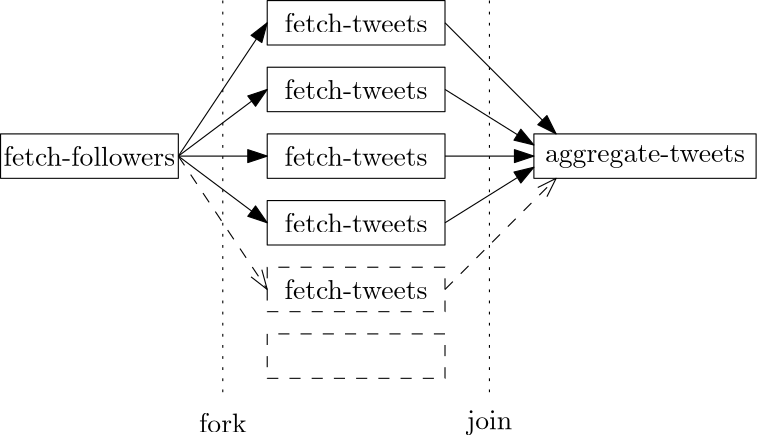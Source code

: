 <?xml version="1.0"?>
<!DOCTYPE ipe SYSTEM "ipe.dtd">
<ipe version="70005" creator="Ipe 7.1.5">
<info created="D:20141202003755" modified="D:20141202003803"/>
<ipestyle name="basic">
<symbol name="arrow/arc(spx)">
<path stroke="sym-stroke" fill="sym-stroke" pen="sym-pen">
0 0 m
-1 0.333 l
-1 -0.333 l
h
</path>
</symbol>
<symbol name="arrow/farc(spx)">
<path stroke="sym-stroke" fill="white" pen="sym-pen">
0 0 m
-1 0.333 l
-1 -0.333 l
h
</path>
</symbol>
<symbol name="mark/circle(sx)" transformations="translations">
<path fill="sym-stroke">
0.6 0 0 0.6 0 0 e
0.4 0 0 0.4 0 0 e
</path>
</symbol>
<symbol name="mark/disk(sx)" transformations="translations">
<path fill="sym-stroke">
0.6 0 0 0.6 0 0 e
</path>
</symbol>
<symbol name="mark/fdisk(sfx)" transformations="translations">
<group>
<path fill="sym-fill">
0.5 0 0 0.5 0 0 e
</path>
<path fill="sym-stroke" fillrule="eofill">
0.6 0 0 0.6 0 0 e
0.4 0 0 0.4 0 0 e
</path>
</group>
</symbol>
<symbol name="mark/box(sx)" transformations="translations">
<path fill="sym-stroke" fillrule="eofill">
-0.6 -0.6 m
0.6 -0.6 l
0.6 0.6 l
-0.6 0.6 l
h
-0.4 -0.4 m
0.4 -0.4 l
0.4 0.4 l
-0.4 0.4 l
h
</path>
</symbol>
<symbol name="mark/square(sx)" transformations="translations">
<path fill="sym-stroke">
-0.6 -0.6 m
0.6 -0.6 l
0.6 0.6 l
-0.6 0.6 l
h
</path>
</symbol>
<symbol name="mark/fsquare(sfx)" transformations="translations">
<group>
<path fill="sym-fill">
-0.5 -0.5 m
0.5 -0.5 l
0.5 0.5 l
-0.5 0.5 l
h
</path>
<path fill="sym-stroke" fillrule="eofill">
-0.6 -0.6 m
0.6 -0.6 l
0.6 0.6 l
-0.6 0.6 l
h
-0.4 -0.4 m
0.4 -0.4 l
0.4 0.4 l
-0.4 0.4 l
h
</path>
</group>
</symbol>
<symbol name="mark/cross(sx)" transformations="translations">
<group>
<path fill="sym-stroke">
-0.43 -0.57 m
0.57 0.43 l
0.43 0.57 l
-0.57 -0.43 l
h
</path>
<path fill="sym-stroke">
-0.43 0.57 m
0.57 -0.43 l
0.43 -0.57 l
-0.57 0.43 l
h
</path>
</group>
</symbol>
<symbol name="arrow/fnormal(spx)">
<path stroke="sym-stroke" fill="white" pen="sym-pen">
0 0 m
-1 0.333 l
-1 -0.333 l
h
</path>
</symbol>
<symbol name="arrow/pointed(spx)">
<path stroke="sym-stroke" fill="sym-stroke" pen="sym-pen">
0 0 m
-1 0.333 l
-0.8 0 l
-1 -0.333 l
h
</path>
</symbol>
<symbol name="arrow/fpointed(spx)">
<path stroke="sym-stroke" fill="white" pen="sym-pen">
0 0 m
-1 0.333 l
-0.8 0 l
-1 -0.333 l
h
</path>
</symbol>
<symbol name="arrow/linear(spx)">
<path stroke="sym-stroke" pen="sym-pen">
-1 0.333 m
0 0 l
-1 -0.333 l
</path>
</symbol>
<symbol name="arrow/fdouble(spx)">
<path stroke="sym-stroke" fill="white" pen="sym-pen">
0 0 m
-1 0.333 l
-1 -0.333 l
h
-1 0 m
-2 0.333 l
-2 -0.333 l
h
</path>
</symbol>
<symbol name="arrow/double(spx)">
<path stroke="sym-stroke" fill="sym-stroke" pen="sym-pen">
0 0 m
-1 0.333 l
-1 -0.333 l
h
-1 0 m
-2 0.333 l
-2 -0.333 l
h
</path>
</symbol>
<pen name="heavier" value="0.8"/>
<pen name="fat" value="1.2"/>
<pen name="ultrafat" value="2"/>
<symbolsize name="large" value="5"/>
<symbolsize name="small" value="2"/>
<symbolsize name="tiny" value="1.1"/>
<arrowsize name="large" value="10"/>
<arrowsize name="small" value="5"/>
<arrowsize name="tiny" value="3"/>
<color name="red" value="1 0 0"/>
<color name="green" value="0 1 0"/>
<color name="blue" value="0 0 1"/>
<color name="yellow" value="1 1 0"/>
<color name="orange" value="1 0.647 0"/>
<color name="gold" value="1 0.843 0"/>
<color name="purple" value="0.627 0.125 0.941"/>
<color name="gray" value="0.745"/>
<color name="brown" value="0.647 0.165 0.165"/>
<color name="navy" value="0 0 0.502"/>
<color name="pink" value="1 0.753 0.796"/>
<color name="seagreen" value="0.18 0.545 0.341"/>
<color name="turquoise" value="0.251 0.878 0.816"/>
<color name="violet" value="0.933 0.51 0.933"/>
<color name="darkblue" value="0 0 0.545"/>
<color name="darkcyan" value="0 0.545 0.545"/>
<color name="darkgray" value="0.663"/>
<color name="darkgreen" value="0 0.392 0"/>
<color name="darkmagenta" value="0.545 0 0.545"/>
<color name="darkorange" value="1 0.549 0"/>
<color name="darkred" value="0.545 0 0"/>
<color name="lightblue" value="0.678 0.847 0.902"/>
<color name="lightcyan" value="0.878 1 1"/>
<color name="lightgray" value="0.827"/>
<color name="lightgreen" value="0.565 0.933 0.565"/>
<color name="lightyellow" value="1 1 0.878"/>
<dashstyle name="dashed" value="[4] 0"/>
<dashstyle name="dotted" value="[1 3] 0"/>
<dashstyle name="dash dotted" value="[4 2 1 2] 0"/>
<dashstyle name="dash dot dotted" value="[4 2 1 2 1 2] 0"/>
<textsize name="large" value="\large"/>
<textsize name="Large" value="\Large"/>
<textsize name="LARGE" value="\LARGE"/>
<textsize name="huge" value="\huge"/>
<textsize name="Huge" value="\Huge"/>
<textsize name="small" value="\small"/>
<textsize name="footnote" value="\footnotesize"/>
<textsize name="tiny" value="\tiny"/>
<textstyle name="center" begin="\begin{center}" end="\end{center}"/>
<textstyle name="itemize" begin="\begin{itemize}" end="\end{itemize}"/>
<textstyle name="item" begin="\begin{itemize}\item{}" end="\end{itemize}"/>
<gridsize name="4 pts" value="4"/>
<gridsize name="8 pts (~3 mm)" value="8"/>
<gridsize name="16 pts (~6 mm)" value="16"/>
<gridsize name="32 pts (~12 mm)" value="32"/>
<gridsize name="10 pts (~3.5 mm)" value="10"/>
<gridsize name="20 pts (~7 mm)" value="20"/>
<gridsize name="14 pts (~5 mm)" value="14"/>
<gridsize name="28 pts (~10 mm)" value="28"/>
<gridsize name="56 pts (~20 mm)" value="56"/>
<anglesize name="90 deg" value="90"/>
<anglesize name="60 deg" value="60"/>
<anglesize name="45 deg" value="45"/>
<anglesize name="30 deg" value="30"/>
<anglesize name="22.5 deg" value="22.5"/>
<tiling name="falling" angle="-60" step="4" width="1"/>
<tiling name="rising" angle="30" step="4" width="1"/>
</ipestyle>
<page>
<layer name="alpha"/>
<view layers="alpha" active="alpha"/>
<path layer="alpha" matrix="1 0 0 0.5 0 392" stroke="black">
64 784 m
64 752 l
128 752 l
128 784 l
h
</path>
<path matrix="1 0 0 0.5 0 416" stroke="black">
160 832 m
160 800 l
224 800 l
224 832 l
h
</path>
<text matrix="1 0 0 1 0 8" transformations="translations" pos="96 768" stroke="black" type="label" width="61.796" height="6.918" depth="0" halign="center" valign="center">fetch-followers</text>
<text matrix="1 0 0 1 0 8" transformations="translations" pos="192 816" stroke="black" type="label" width="51.529" height="6.918" depth="0" halign="center" valign="center">fetch-tweets</text>
<path matrix="1 0 0 0.5 0 392" stroke="black">
160 832 m
160 800 l
224 800 l
224 832 l
h
</path>
<text matrix="1 0 0 1 0 -16" transformations="translations" pos="192 816" stroke="black" type="label" width="51.529" height="6.918" depth="0" halign="center" valign="center">fetch-tweets</text>
<path matrix="1 0 0 0.5 0 368" stroke="black">
160 832 m
160 800 l
224 800 l
224 832 l
h
</path>
<text matrix="1 0 0 1 0 -40" transformations="translations" pos="192 816" stroke="black" type="label" width="51.529" height="6.918" depth="0" halign="center" valign="center">fetch-tweets</text>
<path matrix="1 0 0 0.5 0 344" stroke="black">
160 832 m
160 800 l
224 800 l
224 832 l
h
</path>
<text matrix="1 0 0 1 0 -64" transformations="translations" pos="192 816" stroke="black" type="label" width="51.529" height="6.918" depth="0" halign="center" valign="center">fetch-tweets</text>
<path matrix="1 0 0 0.5 0 320" stroke="black" dash="dashed">
160 832 m
160 800 l
224 800 l
224 832 l
h
</path>
<text matrix="1 0 0 1 0 -88" transformations="translations" pos="192 816" stroke="black" type="label" width="51.529" height="6.918" depth="0" halign="center" valign="center">fetch-tweets</text>
<path matrix="1 0 0 0.5 0 296" stroke="black" dash="dashed">
160 832 m
160 800 l
224 800 l
224 832 l
h
</path>
<path stroke="black" arrow="normal/normal">
128 776 m
160 824 l
</path>
<path stroke="black" arrow="normal/normal">
128 776 m
160 800 l
</path>
<path stroke="black" arrow="normal/normal">
128 776 m
160 776 l
</path>
<path stroke="black" arrow="normal/normal">
128 776 m
160 752 l
</path>
<path stroke="black" dash="dashed" arrow="linear/normal">
128 776 m
160 728 l
</path>
<path stroke="black" dash="dotted">
144 832 m
144 688 l
</path>
<path stroke="black" dash="dotted">
240 832 m
240 688 l
</path>
<path matrix="1.25 0 0 1 -64 0" stroke="black">
256 768 m
256 784 l
320 784 l
320 768 l
h
</path>
<path stroke="black" dash="dashed" arrow="linear/normal">
224 728 m
264 768 l
</path>
<text transformations="translations" pos="144 680" stroke="black" type="label" width="17.186" height="6.918" depth="0" halign="center" valign="center">fork</text>
<text transformations="translations" pos="240 680" stroke="black" type="label" width="16.328" height="6.661" depth="1.93" halign="center" valign="center">join</text>
<path stroke="black" arrow="normal/normal">
224 824 m
264 784 l
</path>
<path stroke="black" arrow="normal/normal">
224 800 m
256 780 l
</path>
<path stroke="black" arrow="normal/normal">
224 776 m
256 776 l
</path>
<path stroke="black" arrow="normal/normal">
224 752 m
256 772 l
</path>
<text matrix="1 0 0 1 8 0" transformations="translations" pos="288 776" stroke="black" type="label" width="72.036" height="6.135" depth="1.93" halign="center" valign="center">aggregate-tweets</text>
</page>
</ipe>
